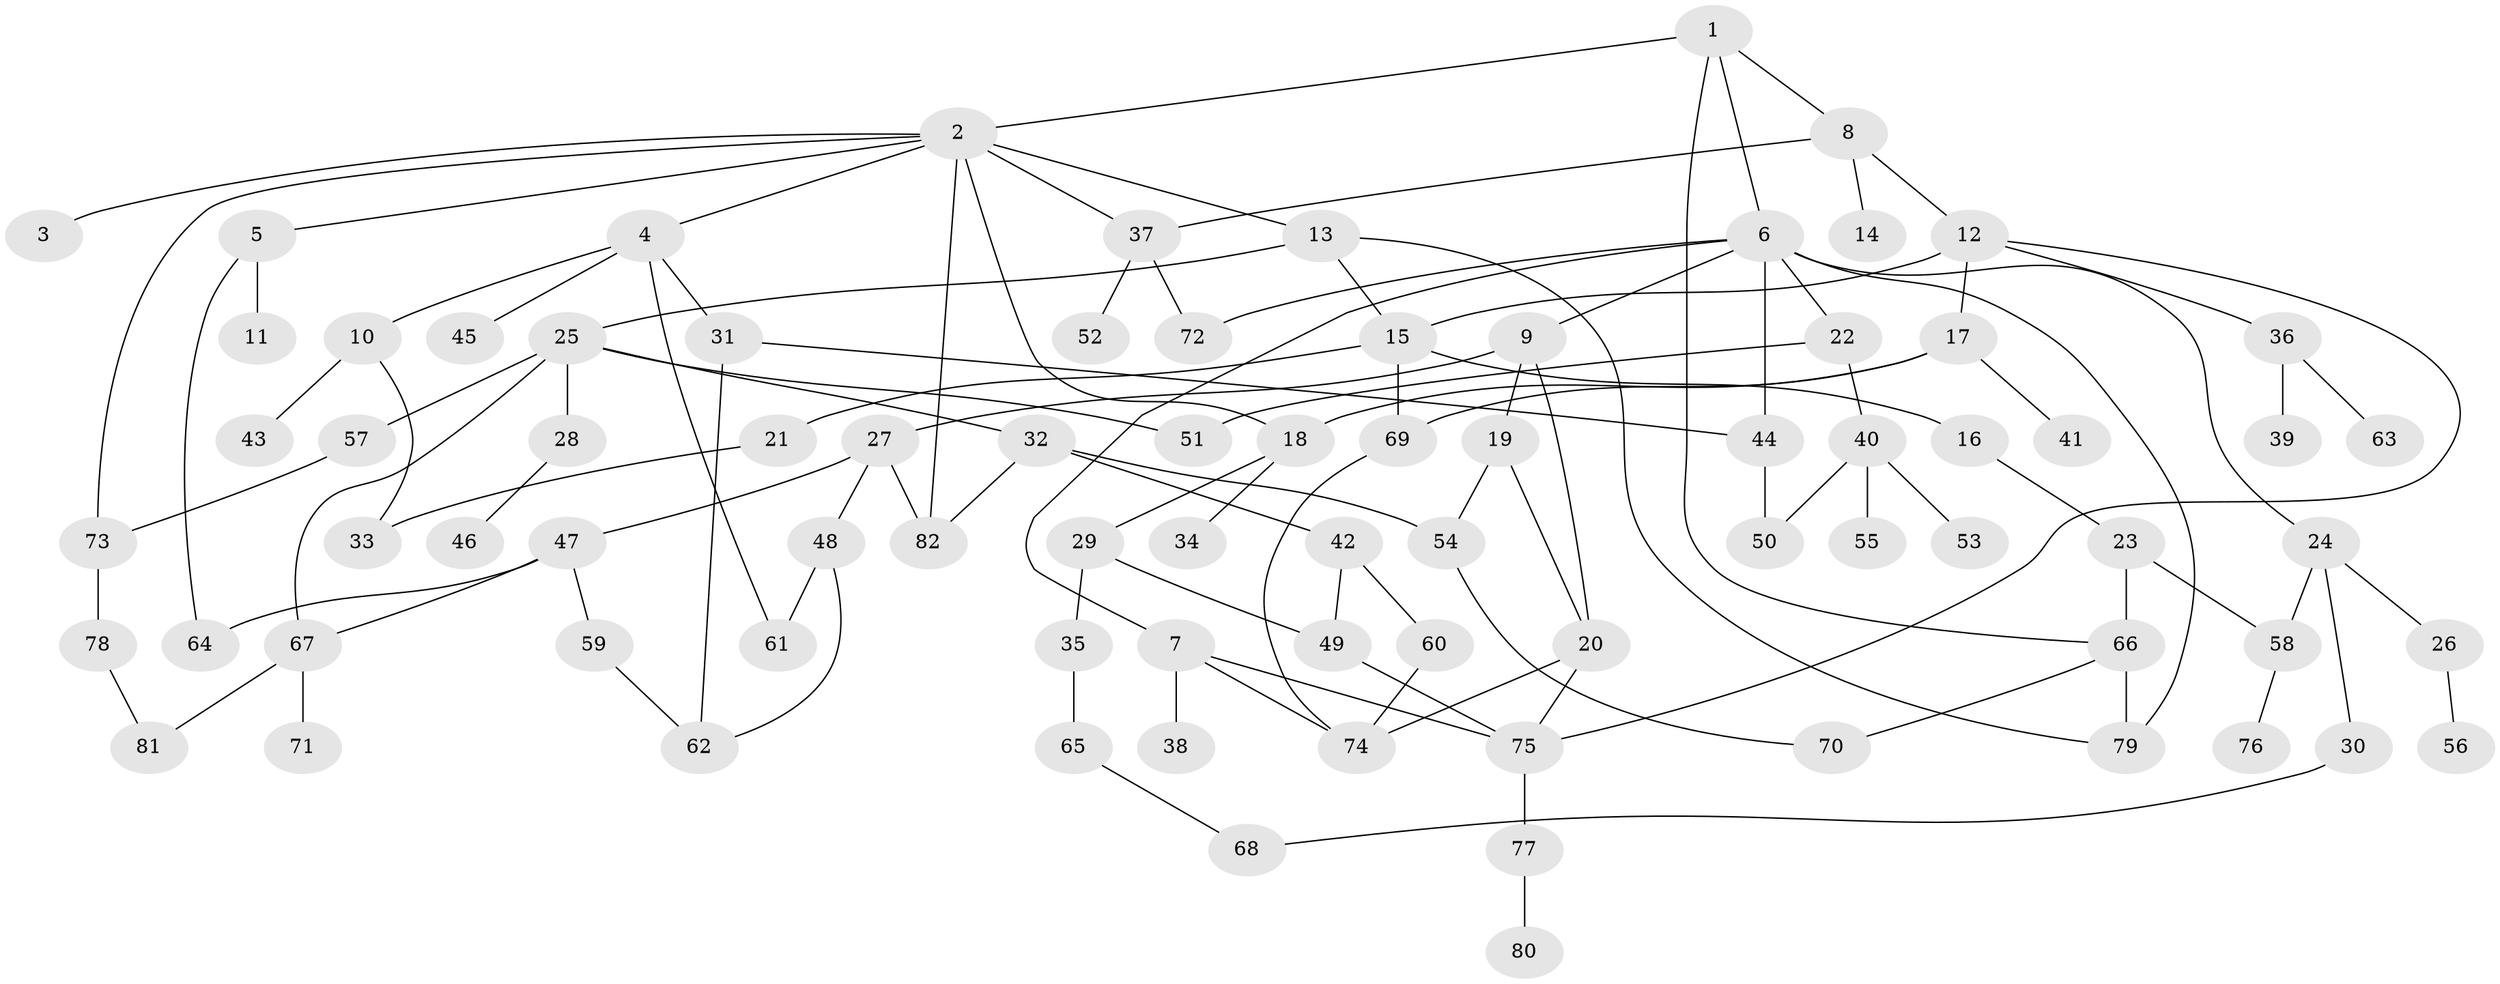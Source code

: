 // Generated by graph-tools (version 1.1) at 2025/34/03/09/25 02:34:25]
// undirected, 82 vertices, 114 edges
graph export_dot {
graph [start="1"]
  node [color=gray90,style=filled];
  1;
  2;
  3;
  4;
  5;
  6;
  7;
  8;
  9;
  10;
  11;
  12;
  13;
  14;
  15;
  16;
  17;
  18;
  19;
  20;
  21;
  22;
  23;
  24;
  25;
  26;
  27;
  28;
  29;
  30;
  31;
  32;
  33;
  34;
  35;
  36;
  37;
  38;
  39;
  40;
  41;
  42;
  43;
  44;
  45;
  46;
  47;
  48;
  49;
  50;
  51;
  52;
  53;
  54;
  55;
  56;
  57;
  58;
  59;
  60;
  61;
  62;
  63;
  64;
  65;
  66;
  67;
  68;
  69;
  70;
  71;
  72;
  73;
  74;
  75;
  76;
  77;
  78;
  79;
  80;
  81;
  82;
  1 -- 2;
  1 -- 6;
  1 -- 8;
  1 -- 66;
  2 -- 3;
  2 -- 4;
  2 -- 5;
  2 -- 13;
  2 -- 18;
  2 -- 37;
  2 -- 82;
  2 -- 73;
  4 -- 10;
  4 -- 31;
  4 -- 45;
  4 -- 61;
  5 -- 11;
  5 -- 64;
  6 -- 7;
  6 -- 9;
  6 -- 22;
  6 -- 24;
  6 -- 72;
  6 -- 79;
  6 -- 44;
  7 -- 38;
  7 -- 74;
  7 -- 75;
  8 -- 12;
  8 -- 14;
  8 -- 37;
  9 -- 19;
  9 -- 20;
  9 -- 27;
  10 -- 33;
  10 -- 43;
  12 -- 17;
  12 -- 36;
  12 -- 75;
  12 -- 15;
  13 -- 15;
  13 -- 25;
  13 -- 79;
  15 -- 16;
  15 -- 21;
  15 -- 69;
  16 -- 23;
  17 -- 41;
  17 -- 18;
  17 -- 69;
  18 -- 29;
  18 -- 34;
  19 -- 54;
  19 -- 20;
  20 -- 75;
  20 -- 74;
  21 -- 33;
  22 -- 40;
  22 -- 51;
  23 -- 66;
  23 -- 58;
  24 -- 26;
  24 -- 30;
  24 -- 58;
  25 -- 28;
  25 -- 32;
  25 -- 51;
  25 -- 57;
  25 -- 67;
  26 -- 56;
  27 -- 47;
  27 -- 48;
  27 -- 82;
  28 -- 46;
  29 -- 35;
  29 -- 49;
  30 -- 68;
  31 -- 44;
  31 -- 62;
  32 -- 42;
  32 -- 82;
  32 -- 54;
  35 -- 65;
  36 -- 39;
  36 -- 63;
  37 -- 52;
  37 -- 72;
  40 -- 53;
  40 -- 55;
  40 -- 50;
  42 -- 60;
  42 -- 49;
  44 -- 50;
  47 -- 59;
  47 -- 64;
  47 -- 67;
  48 -- 61;
  48 -- 62;
  49 -- 75;
  54 -- 70;
  57 -- 73;
  58 -- 76;
  59 -- 62;
  60 -- 74;
  65 -- 68;
  66 -- 70;
  66 -- 79;
  67 -- 71;
  67 -- 81;
  69 -- 74;
  73 -- 78;
  75 -- 77;
  77 -- 80;
  78 -- 81;
}
